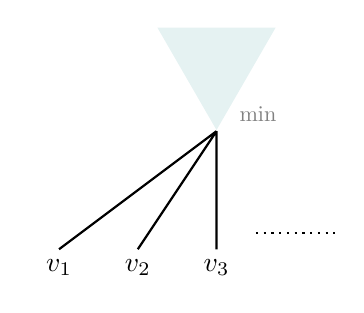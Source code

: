 ﻿  \begin{tikzpicture}[scale=2]
 \tikzstyle{mytrianglemax}=[
  isosceles triangle, 
  isosceles triangle apex angle=60,
  %draw,
  shape border rotate=90,
  fill=violet!10,
  minimum size =1.3cm]	
  
\tikzstyle{mytrianglemin}=[
  isosceles triangle, 
  isosceles triangle apex angle=60,
  %draw,
  shape border rotate=-90,
  fill=teal!10,
  minimum size =1.3cm]		
	
\tikzstyle{mymax}=[above=-2pt, black!50, scale=0.8]	

\tikzstyle{mymin}=[right=2pt, black!50, scale=0.8]
	
	
% define points
\path  (0,0) coordinate(R)  ;

% triangle
%\node[mytrianglemax] (T) at (R) {};
%\node[mymax] at (T.315) {max};

\node[mytrianglemin] (T) at (R) {};
\node[mymin] at (T.280) {min};


% draw lines
\draw[thick]
  (T.south) -- ++(-1,-0.75) node[below] {$v_1$}
  (T.south) -- ++(-0.5,-0.75) node[below] {$v_2$}
  (T.south) -- ++(0,-0.75) node[below] {$v_3$}
  ;

\draw[thick, dotted] (T) ++ (0.25,-1.1) -- ++ (0.5,0);
  \end{tikzpicture}